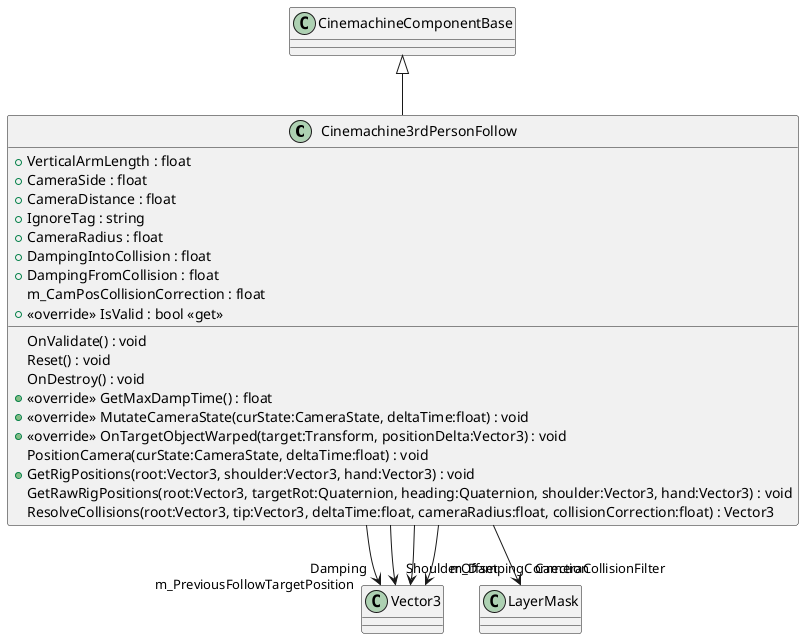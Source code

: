 @startuml
class Cinemachine3rdPersonFollow {
    + VerticalArmLength : float
    + CameraSide : float
    + CameraDistance : float
    + IgnoreTag : string
    + CameraRadius : float
    + DampingIntoCollision : float
    + DampingFromCollision : float
    m_CamPosCollisionCorrection : float
    OnValidate() : void
    Reset() : void
    OnDestroy() : void
    + <<override>> IsValid : bool <<get>>
    + <<override>> GetMaxDampTime() : float
    + <<override>> MutateCameraState(curState:CameraState, deltaTime:float) : void
    + <<override>> OnTargetObjectWarped(target:Transform, positionDelta:Vector3) : void
    PositionCamera(curState:CameraState, deltaTime:float) : void
    + GetRigPositions(root:Vector3, shoulder:Vector3, hand:Vector3) : void
    GetRawRigPositions(root:Vector3, targetRot:Quaternion, heading:Quaternion, shoulder:Vector3, hand:Vector3) : void
    ResolveCollisions(root:Vector3, tip:Vector3, deltaTime:float, cameraRadius:float, collisionCorrection:float) : Vector3
}
CinemachineComponentBase <|-- Cinemachine3rdPersonFollow
Cinemachine3rdPersonFollow --> "Damping" Vector3
Cinemachine3rdPersonFollow --> "ShoulderOffset" Vector3
Cinemachine3rdPersonFollow --> "CameraCollisionFilter" LayerMask
Cinemachine3rdPersonFollow --> "m_PreviousFollowTargetPosition" Vector3
Cinemachine3rdPersonFollow --> "m_DampingCorrection" Vector3
@enduml
